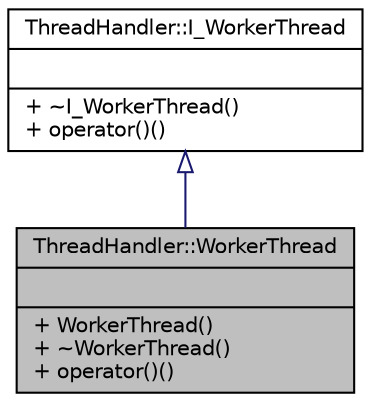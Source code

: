digraph "ThreadHandler::WorkerThread"
{
 // INTERACTIVE_SVG=YES
 // LATEX_PDF_SIZE
  edge [fontname="Helvetica",fontsize="10",labelfontname="Helvetica",labelfontsize="10"];
  node [fontname="Helvetica",fontsize="10",shape=record];
  Node0 [label="{ThreadHandler::WorkerThread\n||+ WorkerThread()\l+ ~WorkerThread()\l+ operator()()\l}",height=0.2,width=0.4,color="black", fillcolor="grey75", style="filled", fontcolor="black",tooltip="A thread that carries out a task. Made a nested class so that it can have access to the pools members..."];
  Node1 -> Node0 [dir="back",color="midnightblue",fontsize="10",style="solid",arrowtail="onormal",fontname="Helvetica"];
  Node1 [label="{ThreadHandler::I_WorkerThread\n||+ ~I_WorkerThread()\l+ operator()()\l}",height=0.2,width=0.4,color="black", fillcolor="white", style="filled",URL="$d9/d06/classThreadHandler_1_1I__WorkerThread.html",tooltip="Thread Worker Interface."];
}
